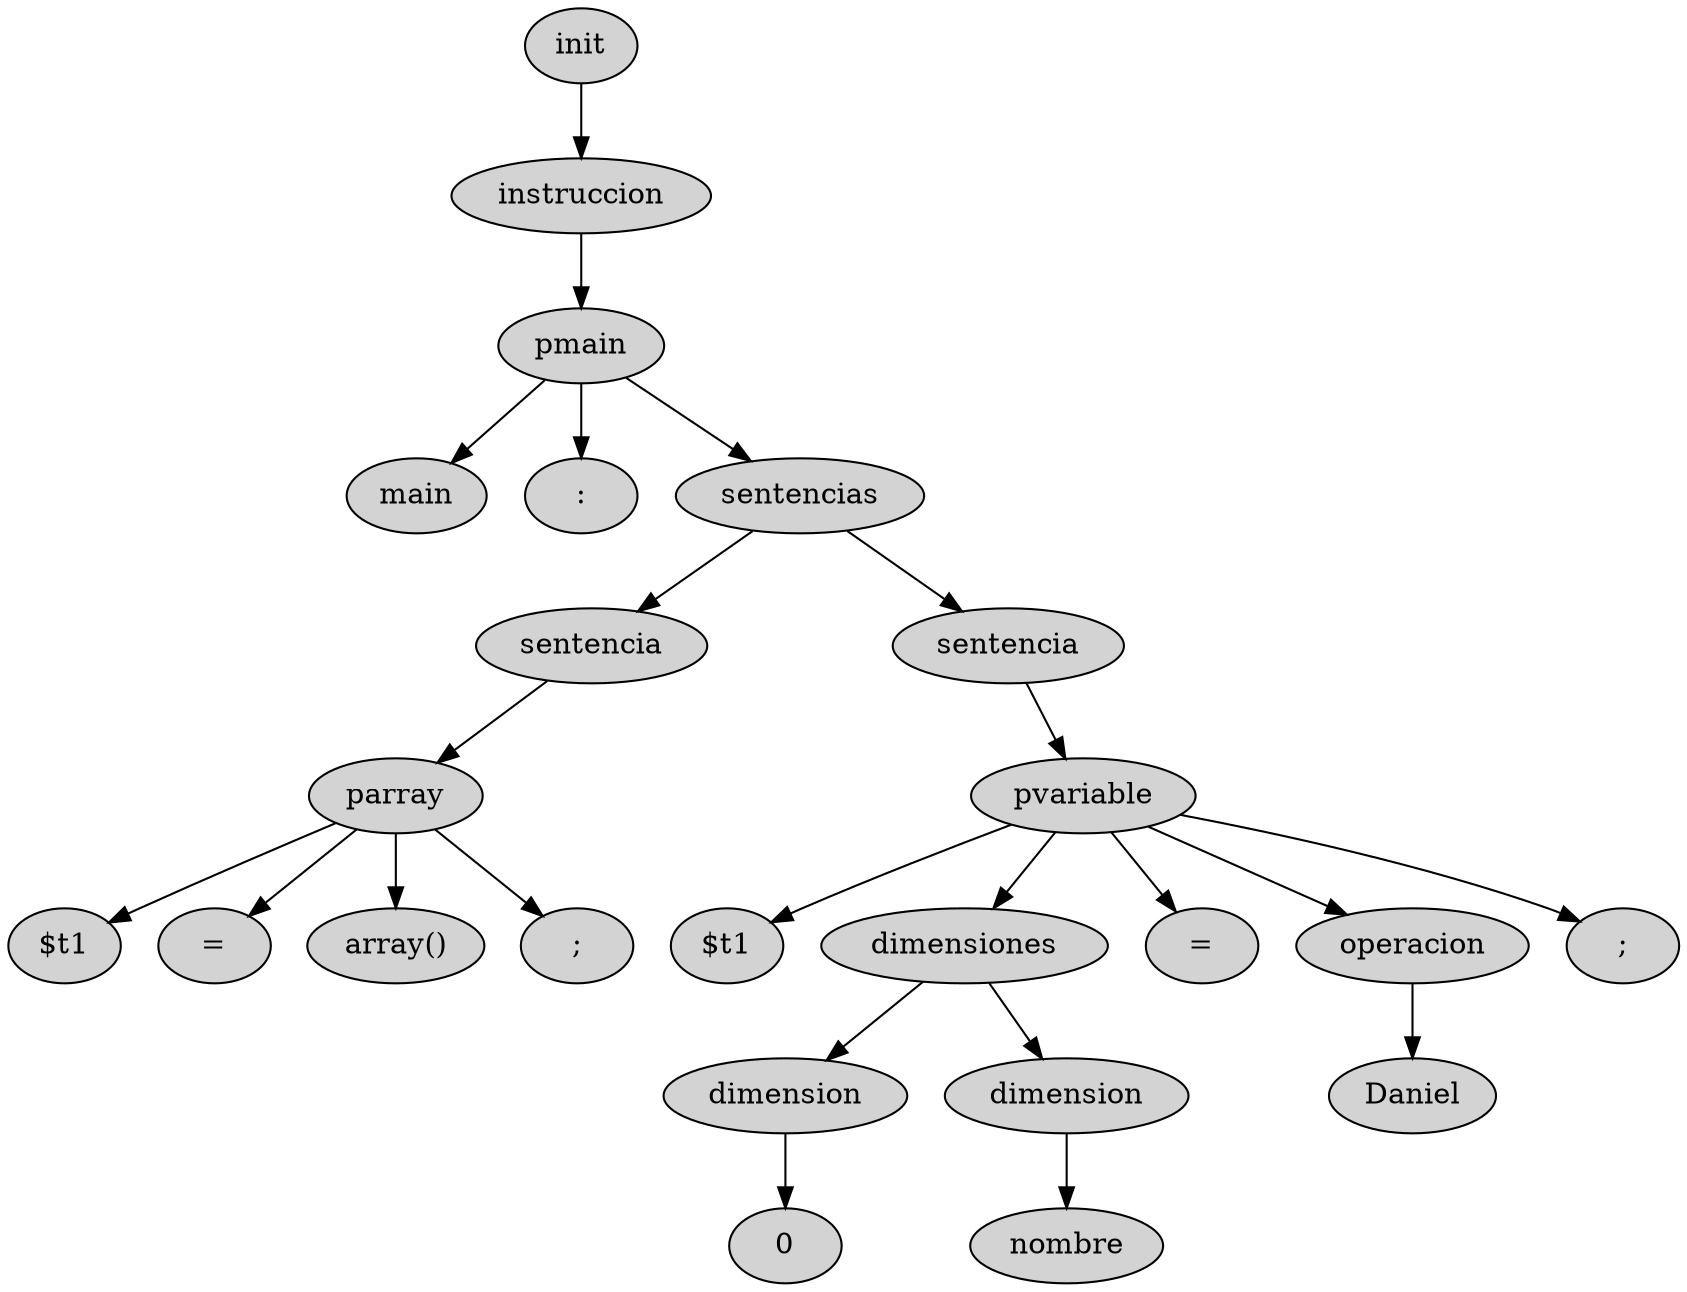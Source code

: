digraph{ 
24[style = "filled" ; label = "init"] 
23[style = "filled" ; label = "instruccion"] 
20[style = "filled" ; label = "pmain"] 
21[style = "filled" ; label = "main"] 
22[style = "filled" ; label = ":"] 
19[style = "filled" ; label = "sentencias"] 
6[style = "filled" ; label = "sentencia"] 
1[style = "filled" ; label = "parray"] 
2[style = "filled" ; label = "$t1"] 
3[style = "filled" ; label = "="] 
4[style = "filled" ; label = "array()"] 
5[style = "filled" ; label = ";"] 
18[style = "filled" ; label = "sentencia"] 
14[style = "filled" ; label = "pvariable"] 
15[style = "filled" ; label = "$t1"] 
11[style = "filled" ; label = "dimensiones"] 
8[style = "filled" ; label = "dimension"] 
7[style = "filled" ; label = "0"] 
10[style = "filled" ; label = "dimension"] 
9[style = "filled" ; label = "nombre"] 
16[style = "filled" ; label = "="] 
13[style = "filled" ; label = "operacion"] 
12[style = "filled" ; label = "Daniel"] 
17[style = "filled" ; label = ";"] 
24->23;
23->20;
20->21;
20->22;
20->19;
19->6;
6->1;
1->2;
1->3;
1->4;
1->5;
19->18;
18->14;
14->15;
14->11;
11->8;
8->7;
11->10;
10->9;
14->16;
14->13;
13->12;
14->17;

}